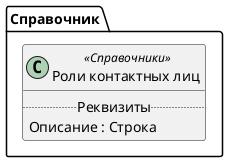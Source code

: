﻿@startuml РолиКонтактныхЛицПартнеров
'!include templates.wsd
'..\include templates.wsd
class Справочник.РолиКонтактныхЛицПартнеров as "Роли контактных лиц " <<Справочники>>
{
..Реквизиты..
Описание : Строка
}
@enduml
